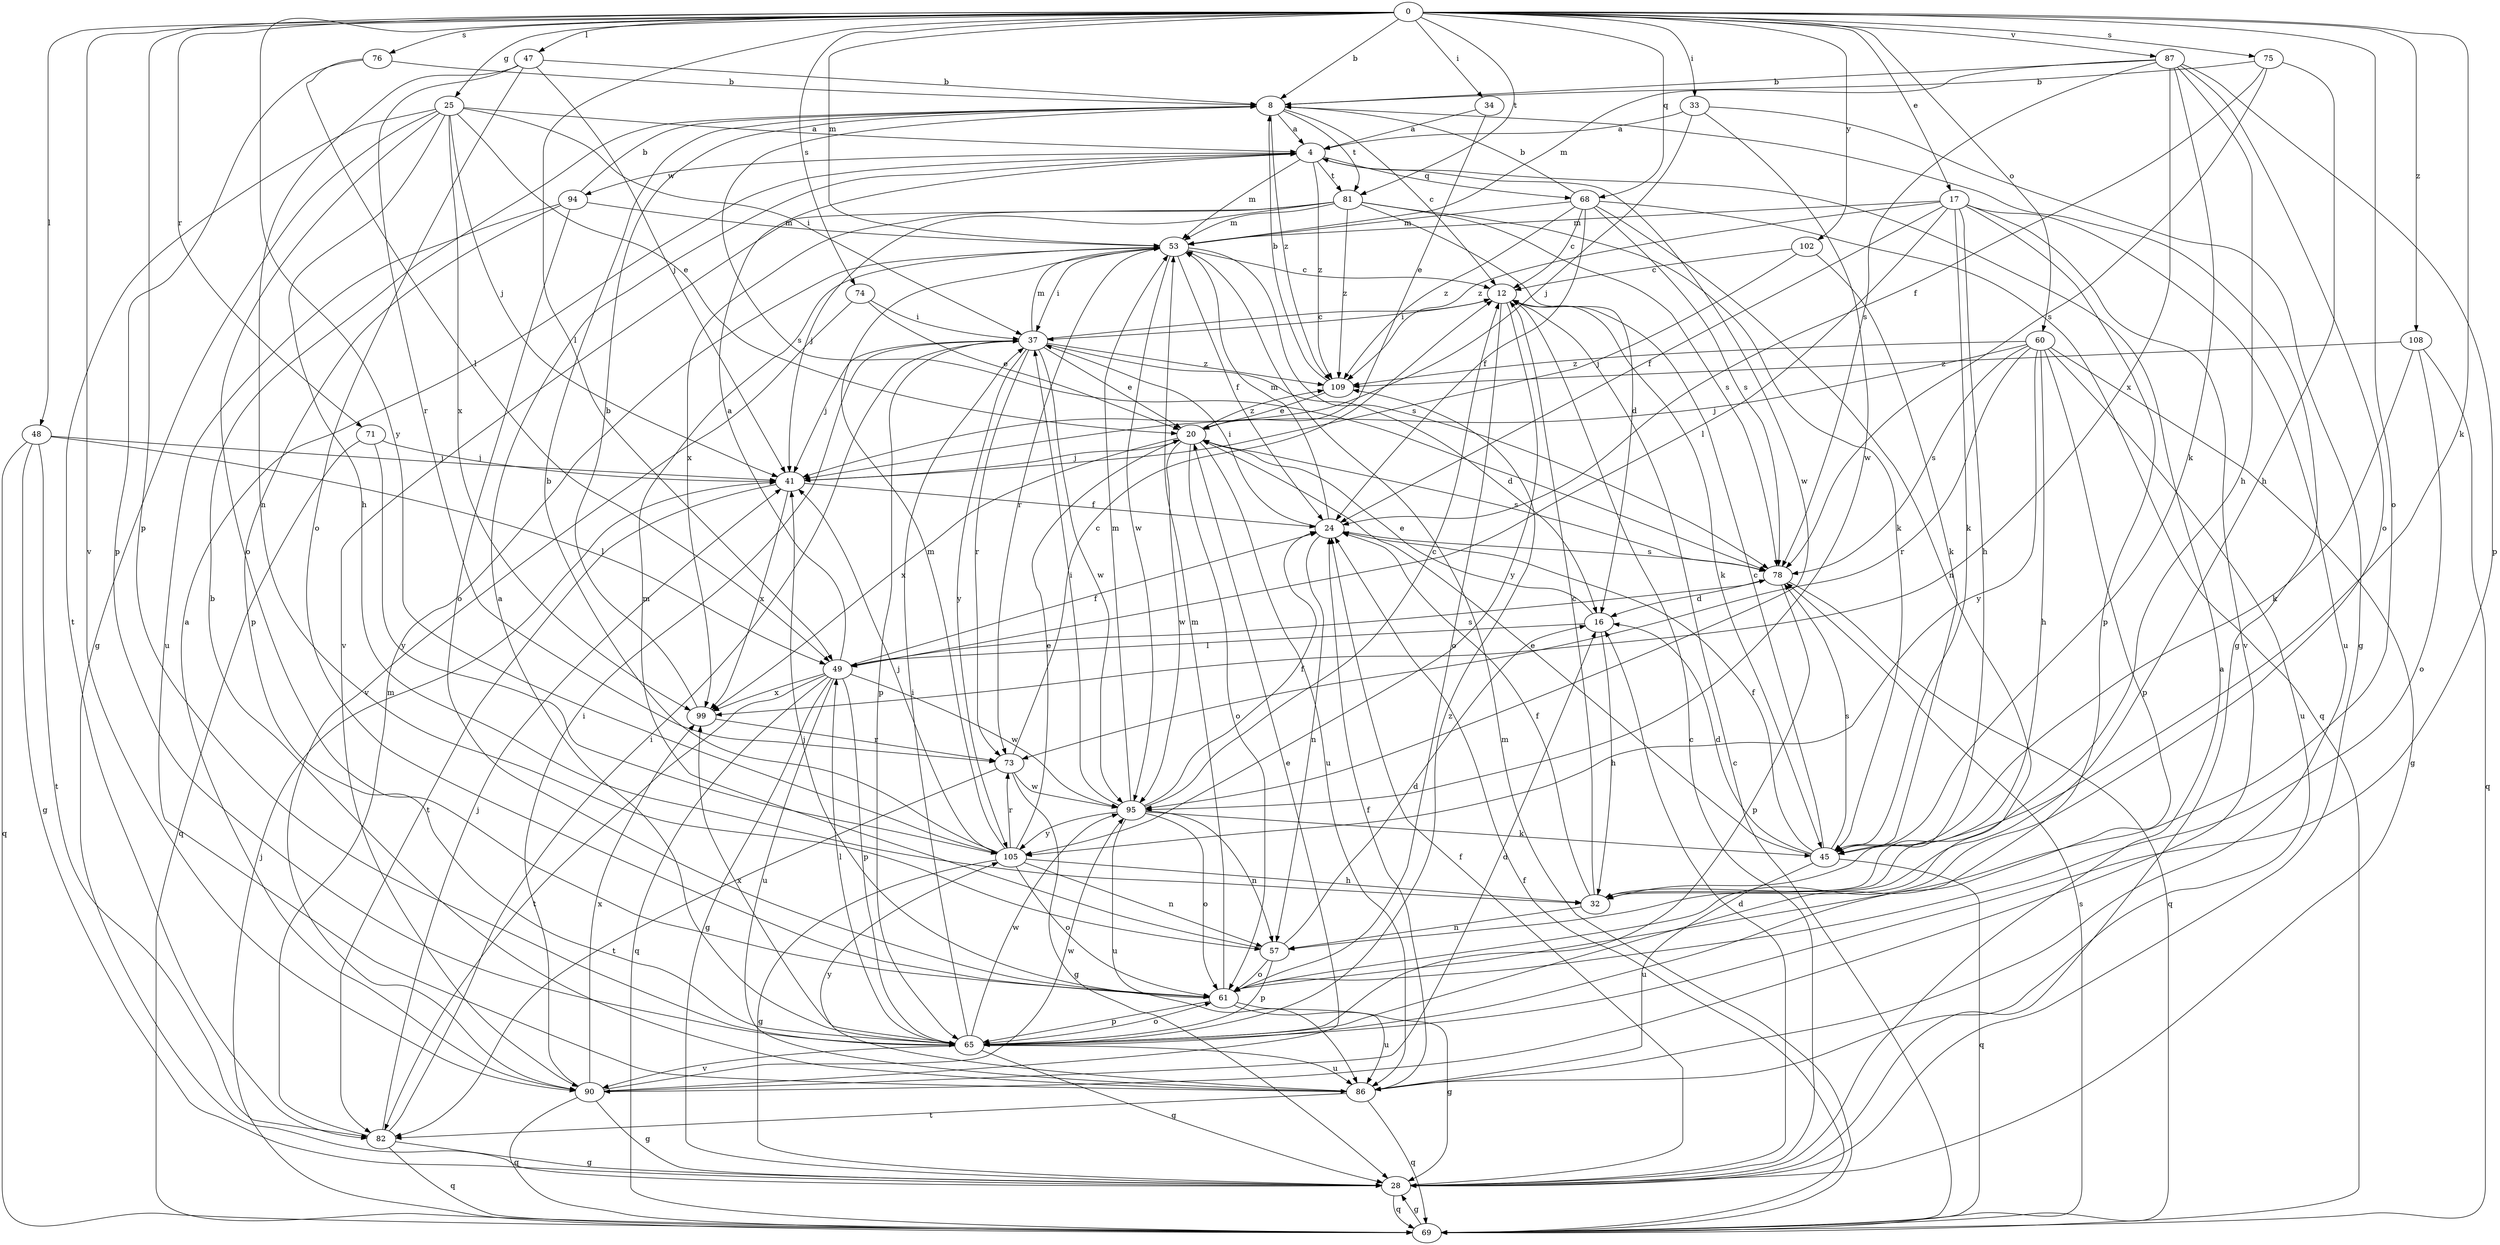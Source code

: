 strict digraph  {
0;
4;
8;
12;
16;
17;
20;
24;
25;
28;
32;
33;
34;
37;
41;
45;
47;
48;
49;
53;
57;
60;
61;
65;
68;
69;
71;
73;
74;
75;
76;
78;
81;
82;
86;
87;
90;
94;
95;
99;
102;
105;
108;
109;
0 -> 8  [label=b];
0 -> 17  [label=e];
0 -> 25  [label=g];
0 -> 33  [label=i];
0 -> 34  [label=i];
0 -> 45  [label=k];
0 -> 47  [label=l];
0 -> 48  [label=l];
0 -> 49  [label=l];
0 -> 53  [label=m];
0 -> 60  [label=o];
0 -> 61  [label=o];
0 -> 65  [label=p];
0 -> 68  [label=q];
0 -> 71  [label=r];
0 -> 74  [label=s];
0 -> 75  [label=s];
0 -> 76  [label=s];
0 -> 81  [label=t];
0 -> 87  [label=v];
0 -> 90  [label=v];
0 -> 102  [label=y];
0 -> 105  [label=y];
0 -> 108  [label=z];
4 -> 53  [label=m];
4 -> 68  [label=q];
4 -> 81  [label=t];
4 -> 94  [label=w];
4 -> 95  [label=w];
4 -> 109  [label=z];
8 -> 4  [label=a];
8 -> 12  [label=c];
8 -> 28  [label=g];
8 -> 78  [label=s];
8 -> 81  [label=t];
8 -> 109  [label=z];
12 -> 37  [label=i];
12 -> 45  [label=k];
12 -> 61  [label=o];
12 -> 105  [label=y];
16 -> 20  [label=e];
16 -> 32  [label=h];
16 -> 49  [label=l];
17 -> 24  [label=f];
17 -> 32  [label=h];
17 -> 45  [label=k];
17 -> 49  [label=l];
17 -> 53  [label=m];
17 -> 65  [label=p];
17 -> 86  [label=u];
17 -> 90  [label=v];
17 -> 109  [label=z];
20 -> 41  [label=j];
20 -> 61  [label=o];
20 -> 78  [label=s];
20 -> 86  [label=u];
20 -> 95  [label=w];
20 -> 99  [label=x];
20 -> 109  [label=z];
24 -> 37  [label=i];
24 -> 53  [label=m];
24 -> 57  [label=n];
24 -> 78  [label=s];
25 -> 4  [label=a];
25 -> 20  [label=e];
25 -> 28  [label=g];
25 -> 32  [label=h];
25 -> 37  [label=i];
25 -> 41  [label=j];
25 -> 61  [label=o];
25 -> 82  [label=t];
25 -> 99  [label=x];
28 -> 4  [label=a];
28 -> 12  [label=c];
28 -> 16  [label=d];
28 -> 24  [label=f];
28 -> 69  [label=q];
32 -> 12  [label=c];
32 -> 24  [label=f];
32 -> 57  [label=n];
33 -> 4  [label=a];
33 -> 28  [label=g];
33 -> 41  [label=j];
33 -> 95  [label=w];
34 -> 4  [label=a];
34 -> 20  [label=e];
37 -> 12  [label=c];
37 -> 16  [label=d];
37 -> 20  [label=e];
37 -> 41  [label=j];
37 -> 53  [label=m];
37 -> 65  [label=p];
37 -> 73  [label=r];
37 -> 95  [label=w];
37 -> 105  [label=y];
37 -> 109  [label=z];
41 -> 24  [label=f];
41 -> 82  [label=t];
41 -> 99  [label=x];
45 -> 12  [label=c];
45 -> 16  [label=d];
45 -> 20  [label=e];
45 -> 24  [label=f];
45 -> 69  [label=q];
45 -> 78  [label=s];
45 -> 86  [label=u];
47 -> 8  [label=b];
47 -> 41  [label=j];
47 -> 57  [label=n];
47 -> 61  [label=o];
47 -> 73  [label=r];
48 -> 28  [label=g];
48 -> 41  [label=j];
48 -> 49  [label=l];
48 -> 69  [label=q];
48 -> 82  [label=t];
49 -> 4  [label=a];
49 -> 24  [label=f];
49 -> 28  [label=g];
49 -> 65  [label=p];
49 -> 69  [label=q];
49 -> 78  [label=s];
49 -> 82  [label=t];
49 -> 86  [label=u];
49 -> 95  [label=w];
49 -> 99  [label=x];
53 -> 12  [label=c];
53 -> 24  [label=f];
53 -> 37  [label=i];
53 -> 73  [label=r];
53 -> 78  [label=s];
53 -> 95  [label=w];
57 -> 16  [label=d];
57 -> 53  [label=m];
57 -> 61  [label=o];
57 -> 65  [label=p];
60 -> 28  [label=g];
60 -> 32  [label=h];
60 -> 41  [label=j];
60 -> 65  [label=p];
60 -> 73  [label=r];
60 -> 78  [label=s];
60 -> 86  [label=u];
60 -> 105  [label=y];
60 -> 109  [label=z];
61 -> 28  [label=g];
61 -> 41  [label=j];
61 -> 53  [label=m];
61 -> 65  [label=p];
61 -> 86  [label=u];
65 -> 4  [label=a];
65 -> 28  [label=g];
65 -> 37  [label=i];
65 -> 49  [label=l];
65 -> 61  [label=o];
65 -> 86  [label=u];
65 -> 90  [label=v];
65 -> 95  [label=w];
65 -> 99  [label=x];
65 -> 109  [label=z];
68 -> 8  [label=b];
68 -> 12  [label=c];
68 -> 24  [label=f];
68 -> 53  [label=m];
68 -> 57  [label=n];
68 -> 69  [label=q];
68 -> 78  [label=s];
68 -> 109  [label=z];
69 -> 12  [label=c];
69 -> 24  [label=f];
69 -> 28  [label=g];
69 -> 41  [label=j];
69 -> 53  [label=m];
69 -> 78  [label=s];
71 -> 41  [label=j];
71 -> 69  [label=q];
71 -> 105  [label=y];
73 -> 12  [label=c];
73 -> 28  [label=g];
73 -> 82  [label=t];
73 -> 95  [label=w];
74 -> 20  [label=e];
74 -> 37  [label=i];
74 -> 90  [label=v];
75 -> 8  [label=b];
75 -> 24  [label=f];
75 -> 32  [label=h];
75 -> 78  [label=s];
76 -> 8  [label=b];
76 -> 49  [label=l];
76 -> 65  [label=p];
78 -> 16  [label=d];
78 -> 65  [label=p];
78 -> 69  [label=q];
81 -> 16  [label=d];
81 -> 41  [label=j];
81 -> 45  [label=k];
81 -> 53  [label=m];
81 -> 78  [label=s];
81 -> 90  [label=v];
81 -> 99  [label=x];
81 -> 109  [label=z];
82 -> 28  [label=g];
82 -> 37  [label=i];
82 -> 41  [label=j];
82 -> 53  [label=m];
82 -> 69  [label=q];
86 -> 8  [label=b];
86 -> 24  [label=f];
86 -> 69  [label=q];
86 -> 82  [label=t];
86 -> 105  [label=y];
87 -> 8  [label=b];
87 -> 32  [label=h];
87 -> 45  [label=k];
87 -> 53  [label=m];
87 -> 61  [label=o];
87 -> 65  [label=p];
87 -> 78  [label=s];
87 -> 99  [label=x];
90 -> 4  [label=a];
90 -> 16  [label=d];
90 -> 20  [label=e];
90 -> 28  [label=g];
90 -> 37  [label=i];
90 -> 69  [label=q];
90 -> 95  [label=w];
90 -> 99  [label=x];
94 -> 8  [label=b];
94 -> 53  [label=m];
94 -> 61  [label=o];
94 -> 65  [label=p];
94 -> 86  [label=u];
95 -> 12  [label=c];
95 -> 24  [label=f];
95 -> 37  [label=i];
95 -> 45  [label=k];
95 -> 53  [label=m];
95 -> 57  [label=n];
95 -> 61  [label=o];
95 -> 86  [label=u];
95 -> 105  [label=y];
99 -> 8  [label=b];
99 -> 73  [label=r];
102 -> 12  [label=c];
102 -> 41  [label=j];
102 -> 45  [label=k];
105 -> 8  [label=b];
105 -> 20  [label=e];
105 -> 28  [label=g];
105 -> 32  [label=h];
105 -> 41  [label=j];
105 -> 53  [label=m];
105 -> 57  [label=n];
105 -> 61  [label=o];
105 -> 73  [label=r];
108 -> 45  [label=k];
108 -> 61  [label=o];
108 -> 69  [label=q];
108 -> 109  [label=z];
109 -> 8  [label=b];
109 -> 20  [label=e];
}
